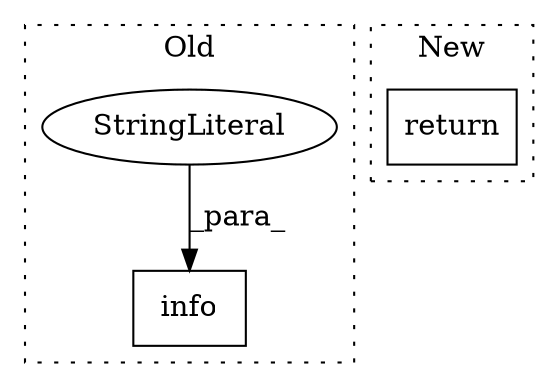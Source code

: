 digraph G {
subgraph cluster0 {
1 [label="info" a="32" s="1332,1391" l="5,1" shape="box"];
3 [label="StringLiteral" a="45" s="1337" l="54" shape="ellipse"];
label = "Old";
style="dotted";
}
subgraph cluster1 {
2 [label="return" a="41" s="1345" l="7" shape="box"];
label = "New";
style="dotted";
}
3 -> 1 [label="_para_"];
}